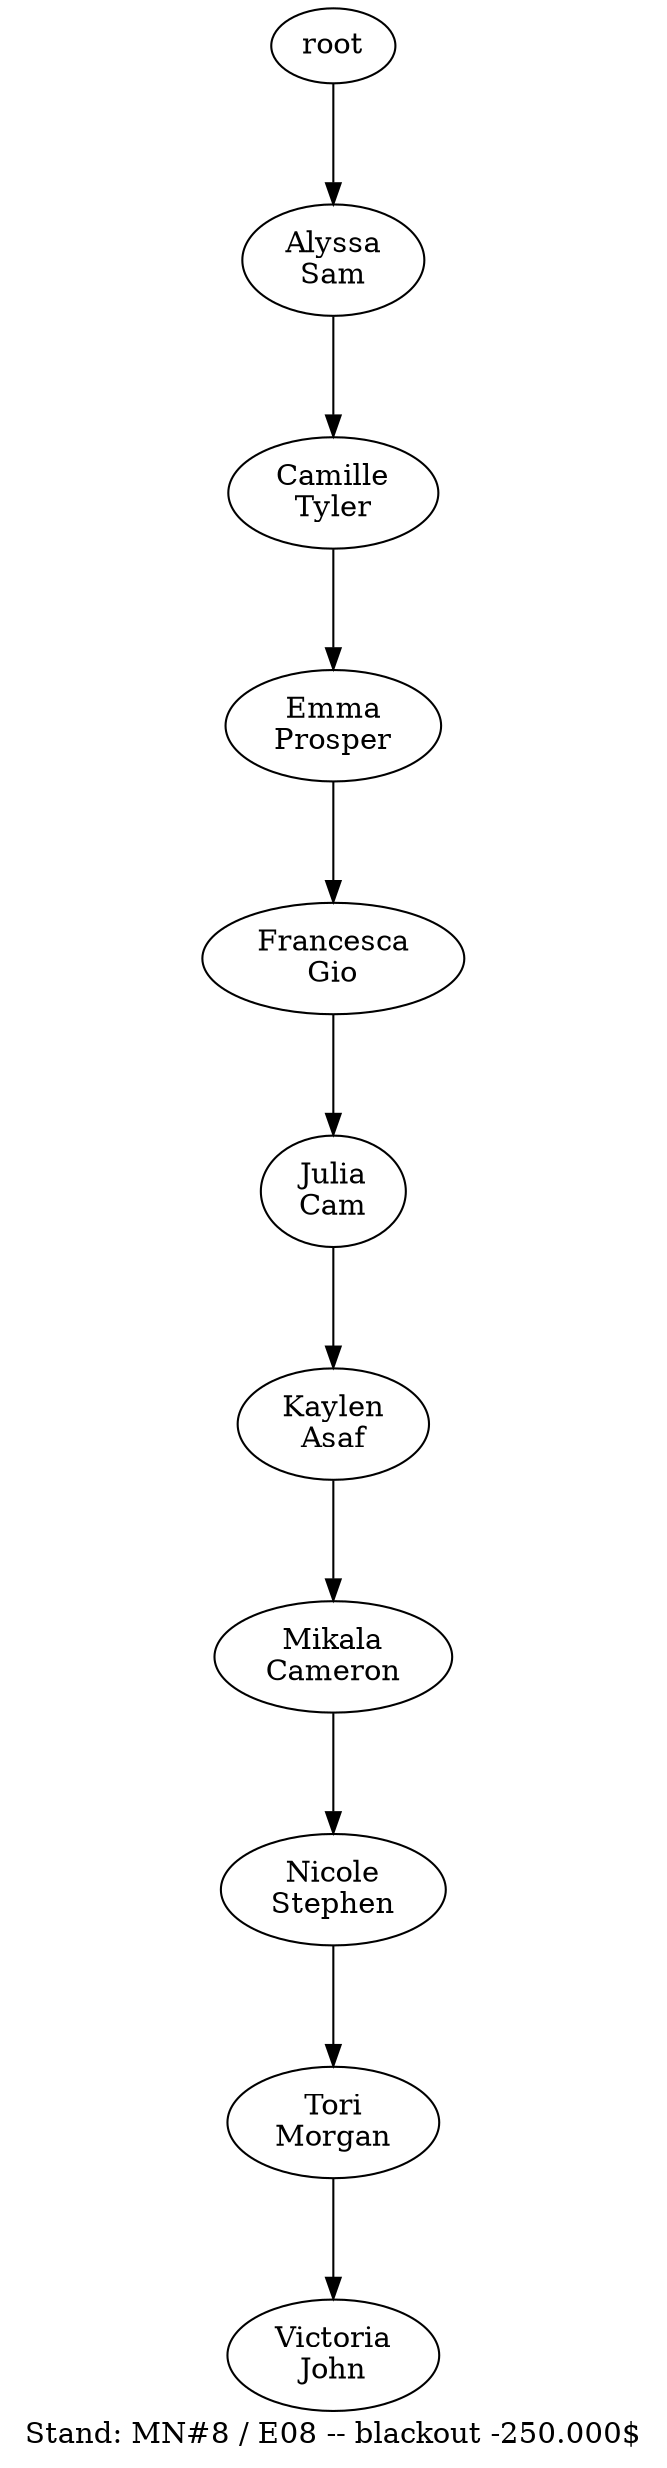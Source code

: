 digraph D { labelloc="b"; label="Stand: MN#8 / E08 -- blackout -250.000$"; ranksep=0.8;
"root/7"[label="Alyssa\nSam"]
"root" -> "root/7";
"root/7/9"[label="Camille\nTyler"]
"root/7" -> "root/7/9";
"root/7/9/6"[label="Emma\nProsper"]
"root/7/9" -> "root/7/9/6";
"root/7/9/6/3"[label="Francesca\nGio"]
"root/7/9/6" -> "root/7/9/6/3";
"root/7/9/6/3/1"[label="Julia\nCam"]
"root/7/9/6/3" -> "root/7/9/6/3/1";
"root/7/9/6/3/1/0"[label="Kaylen\nAsaf"]
"root/7/9/6/3/1" -> "root/7/9/6/3/1/0";
"root/7/9/6/3/1/0/2"[label="Mikala\nCameron"]
"root/7/9/6/3/1/0" -> "root/7/9/6/3/1/0/2";
"root/7/9/6/3/1/0/2/8"[label="Nicole\nStephen"]
"root/7/9/6/3/1/0/2" -> "root/7/9/6/3/1/0/2/8";
"root/7/9/6/3/1/0/2/8/5"[label="Tori\nMorgan"]
"root/7/9/6/3/1/0/2/8" -> "root/7/9/6/3/1/0/2/8/5";
"root/7/9/6/3/1/0/2/8/5/4"[label="Victoria\nJohn"]
"root/7/9/6/3/1/0/2/8/5" -> "root/7/9/6/3/1/0/2/8/5/4";
}
